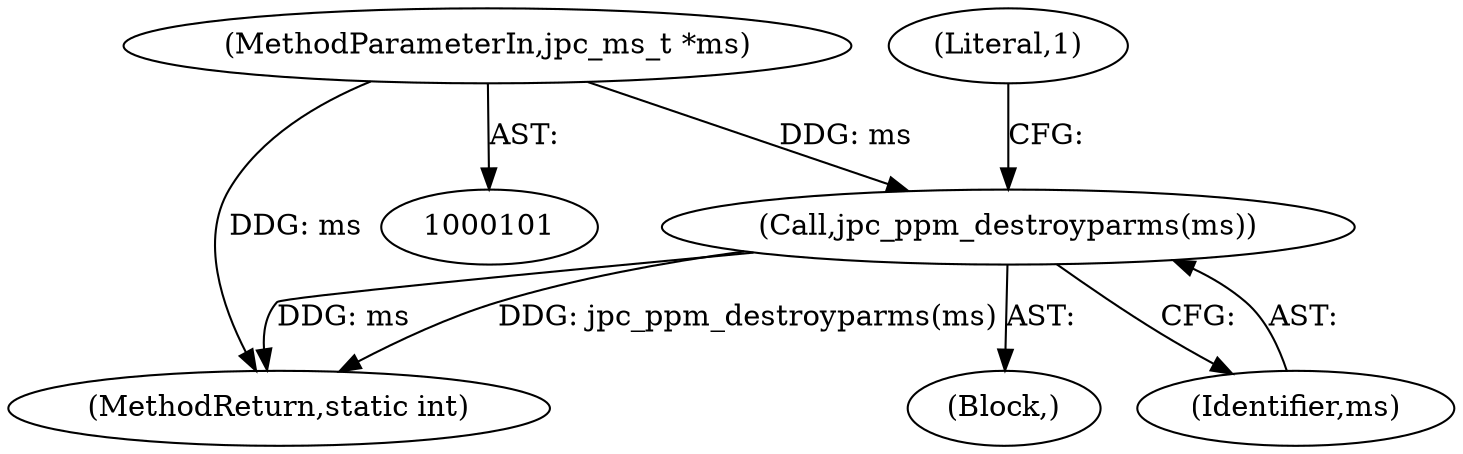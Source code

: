 digraph "0_jasper_d42b2388f7f8e0332c846675133acea151fc557a_35@pointer" {
"1000195" [label="(Call,jpc_ppm_destroyparms(ms))"];
"1000102" [label="(MethodParameterIn,jpc_ms_t *ms)"];
"1000200" [label="(MethodReturn,static int)"];
"1000105" [label="(Block,)"];
"1000195" [label="(Call,jpc_ppm_destroyparms(ms))"];
"1000199" [label="(Literal,1)"];
"1000102" [label="(MethodParameterIn,jpc_ms_t *ms)"];
"1000196" [label="(Identifier,ms)"];
"1000195" -> "1000105"  [label="AST: "];
"1000195" -> "1000196"  [label="CFG: "];
"1000196" -> "1000195"  [label="AST: "];
"1000199" -> "1000195"  [label="CFG: "];
"1000195" -> "1000200"  [label="DDG: jpc_ppm_destroyparms(ms)"];
"1000195" -> "1000200"  [label="DDG: ms"];
"1000102" -> "1000195"  [label="DDG: ms"];
"1000102" -> "1000101"  [label="AST: "];
"1000102" -> "1000200"  [label="DDG: ms"];
}
